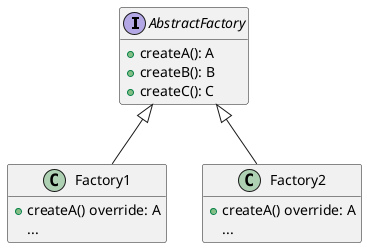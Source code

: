 @startuml
interface AbstractFactory {
    +createA(): A
    +createB(): B
    +createC(): C
}

class Factory1 {
    +createA() override: A
    {method}...
}

class Factory2 {
    +createA() override: A
    {method}...
}

Factory1 -u-|> AbstractFactory
Factory2 -u-|> AbstractFactory

hide empty fields
@enduml
